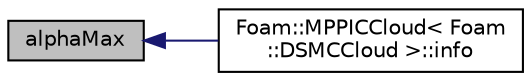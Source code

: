 digraph "alphaMax"
{
  bgcolor="transparent";
  edge [fontname="Helvetica",fontsize="10",labelfontname="Helvetica",labelfontsize="10"];
  node [fontname="Helvetica",fontsize="10",shape=record];
  rankdir="LR";
  Node60 [label="alphaMax",height=0.2,width=0.4,color="black", fillcolor="grey75", style="filled", fontcolor="black"];
  Node60 -> Node61 [dir="back",color="midnightblue",fontsize="10",style="solid",fontname="Helvetica"];
  Node61 [label="Foam::MPPICCloud\< Foam\l::DSMCCloud \>::info",height=0.2,width=0.4,color="black",URL="$a24929.html#ac1b66fe77173de9e5e8542b2823d6071",tooltip="I-O. "];
}
